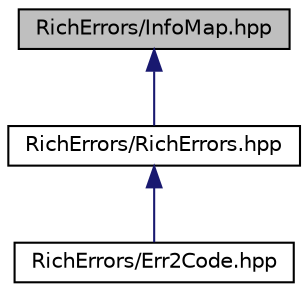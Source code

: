 digraph "RichErrors/InfoMap.hpp"
{
 // LATEX_PDF_SIZE
  edge [fontname="Helvetica",fontsize="10",labelfontname="Helvetica",labelfontsize="10"];
  node [fontname="Helvetica",fontsize="10",shape=record];
  Node1 [label="RichErrors/InfoMap.hpp",height=0.2,width=0.4,color="black", fillcolor="grey75", style="filled", fontcolor="black",tooltip="Header-only C++ interface for error info maps."];
  Node1 -> Node2 [dir="back",color="midnightblue",fontsize="10",style="solid",fontname="Helvetica"];
  Node2 [label="RichErrors/RichErrors.hpp",height=0.2,width=0.4,color="black", fillcolor="white", style="filled",URL="$RichErrors_8hpp.html",tooltip="Header-only C++ interface for the RichErrors library."];
  Node2 -> Node3 [dir="back",color="midnightblue",fontsize="10",style="solid",fontname="Helvetica"];
  Node3 [label="RichErrors/Err2Code.hpp",height=0.2,width=0.4,color="black", fillcolor="white", style="filled",URL="$Err2Code_8hpp.html",tooltip="Header-only C++ interface for Err2Code."];
}

